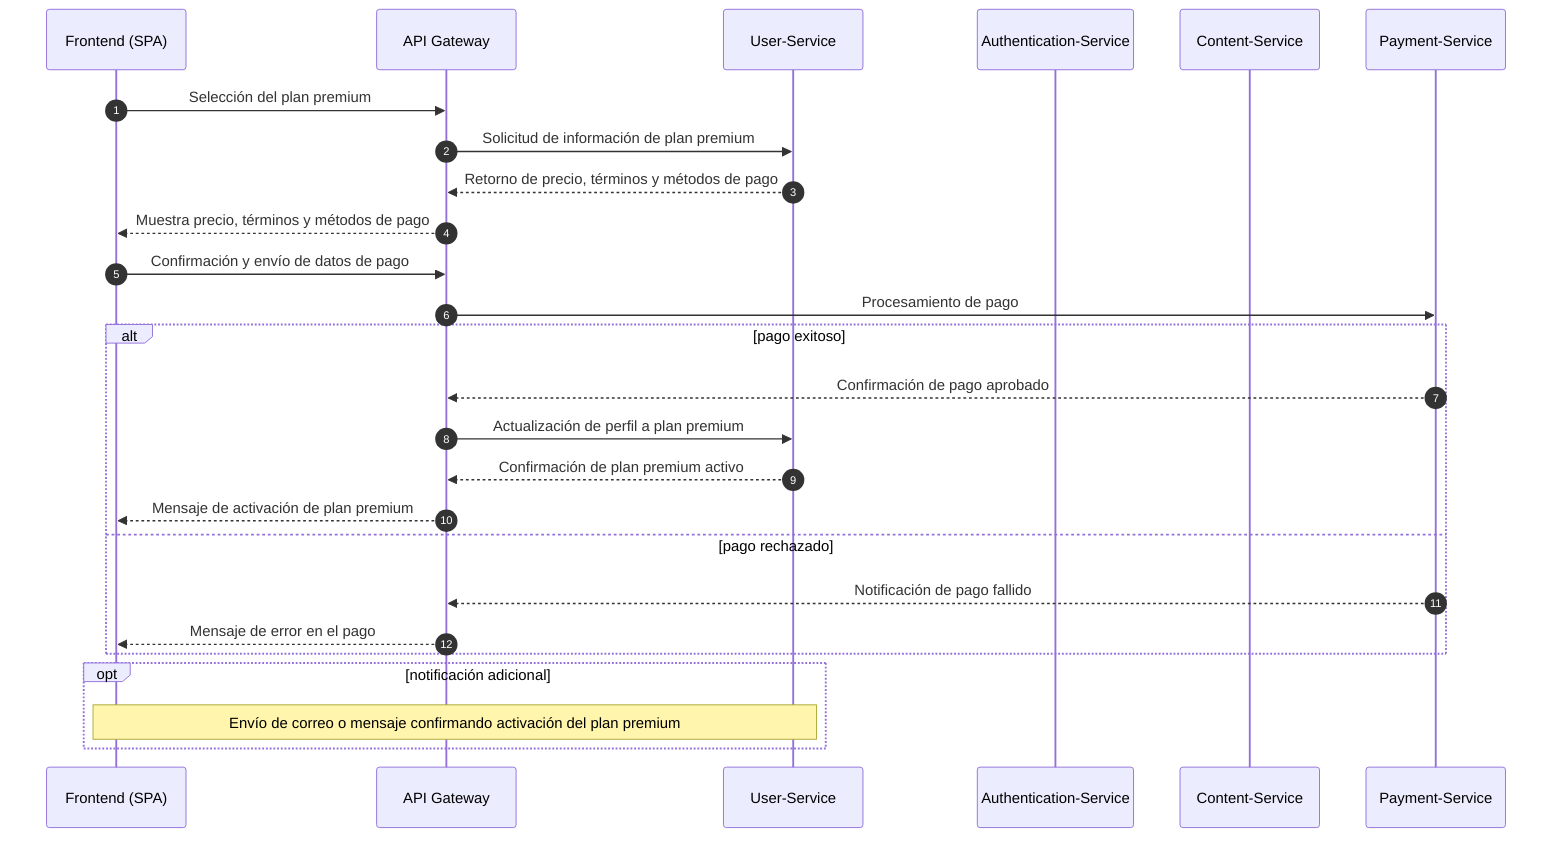 sequenceDiagram
autonumber
participant FE as Frontend (SPA)
participant GW as API Gateway
participant USR as User-Service
participant AUTH as Authentication-Service
participant CT as Content-Service
participant PAY as Payment-Service

FE->>GW: Selección del plan premium
GW->>USR: Solicitud de información de plan premium
USR-->>GW: Retorno de precio, términos y métodos de pago
GW-->>FE: Muestra precio, términos y métodos de pago

FE->>GW: Confirmación y envío de datos de pago
GW->>PAY: Procesamiento de pago
alt pago exitoso
  PAY-->>GW: Confirmación de pago aprobado
  GW->>USR: Actualización de perfil a plan premium
  USR-->>GW: Confirmación de plan premium activo
  GW-->>FE: Mensaje de activación de plan premium
else pago rechazado
  PAY-->>GW: Notificación de pago fallido
  GW-->>FE: Mensaje de error en el pago
end

opt notificación adicional
  Note over USR,FE: Envío de correo o mensaje confirmando activación del plan premium
end